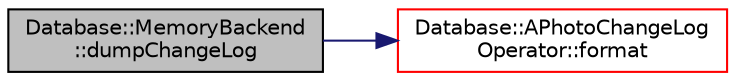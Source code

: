 digraph "Database::MemoryBackend::dumpChangeLog"
{
 // LATEX_PDF_SIZE
  edge [fontname="Helvetica",fontsize="10",labelfontname="Helvetica",labelfontsize="10"];
  node [fontname="Helvetica",fontsize="10",shape=record];
  rankdir="LR";
  Node1 [label="Database::MemoryBackend\l::dumpChangeLog",height=0.2,width=0.4,color="black", fillcolor="grey75", style="filled", fontcolor="black",tooltip=" "];
  Node1 -> Node2 [color="midnightblue",fontsize="10",style="solid",fontname="Helvetica"];
  Node2 [label="Database::APhotoChangeLog\lOperator::format",height=0.2,width=0.4,color="red", fillcolor="white", style="filled",URL="$class_database_1_1_a_photo_change_log_operator.html#aeac08b56514a15de2bc19e80a173afaf",tooltip=" "];
}
